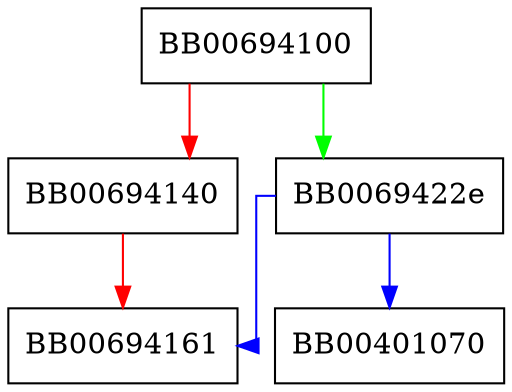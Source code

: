 digraph aesni_cbc_hmac_sha1_set_mac_key {
  node [shape="box"];
  graph [splines=ortho];
  BB00694100 -> BB0069422e [color="green"];
  BB00694100 -> BB00694140 [color="red"];
  BB00694140 -> BB00694161 [color="red"];
  BB0069422e -> BB00401070 [color="blue"];
  BB0069422e -> BB00694161 [color="blue"];
}